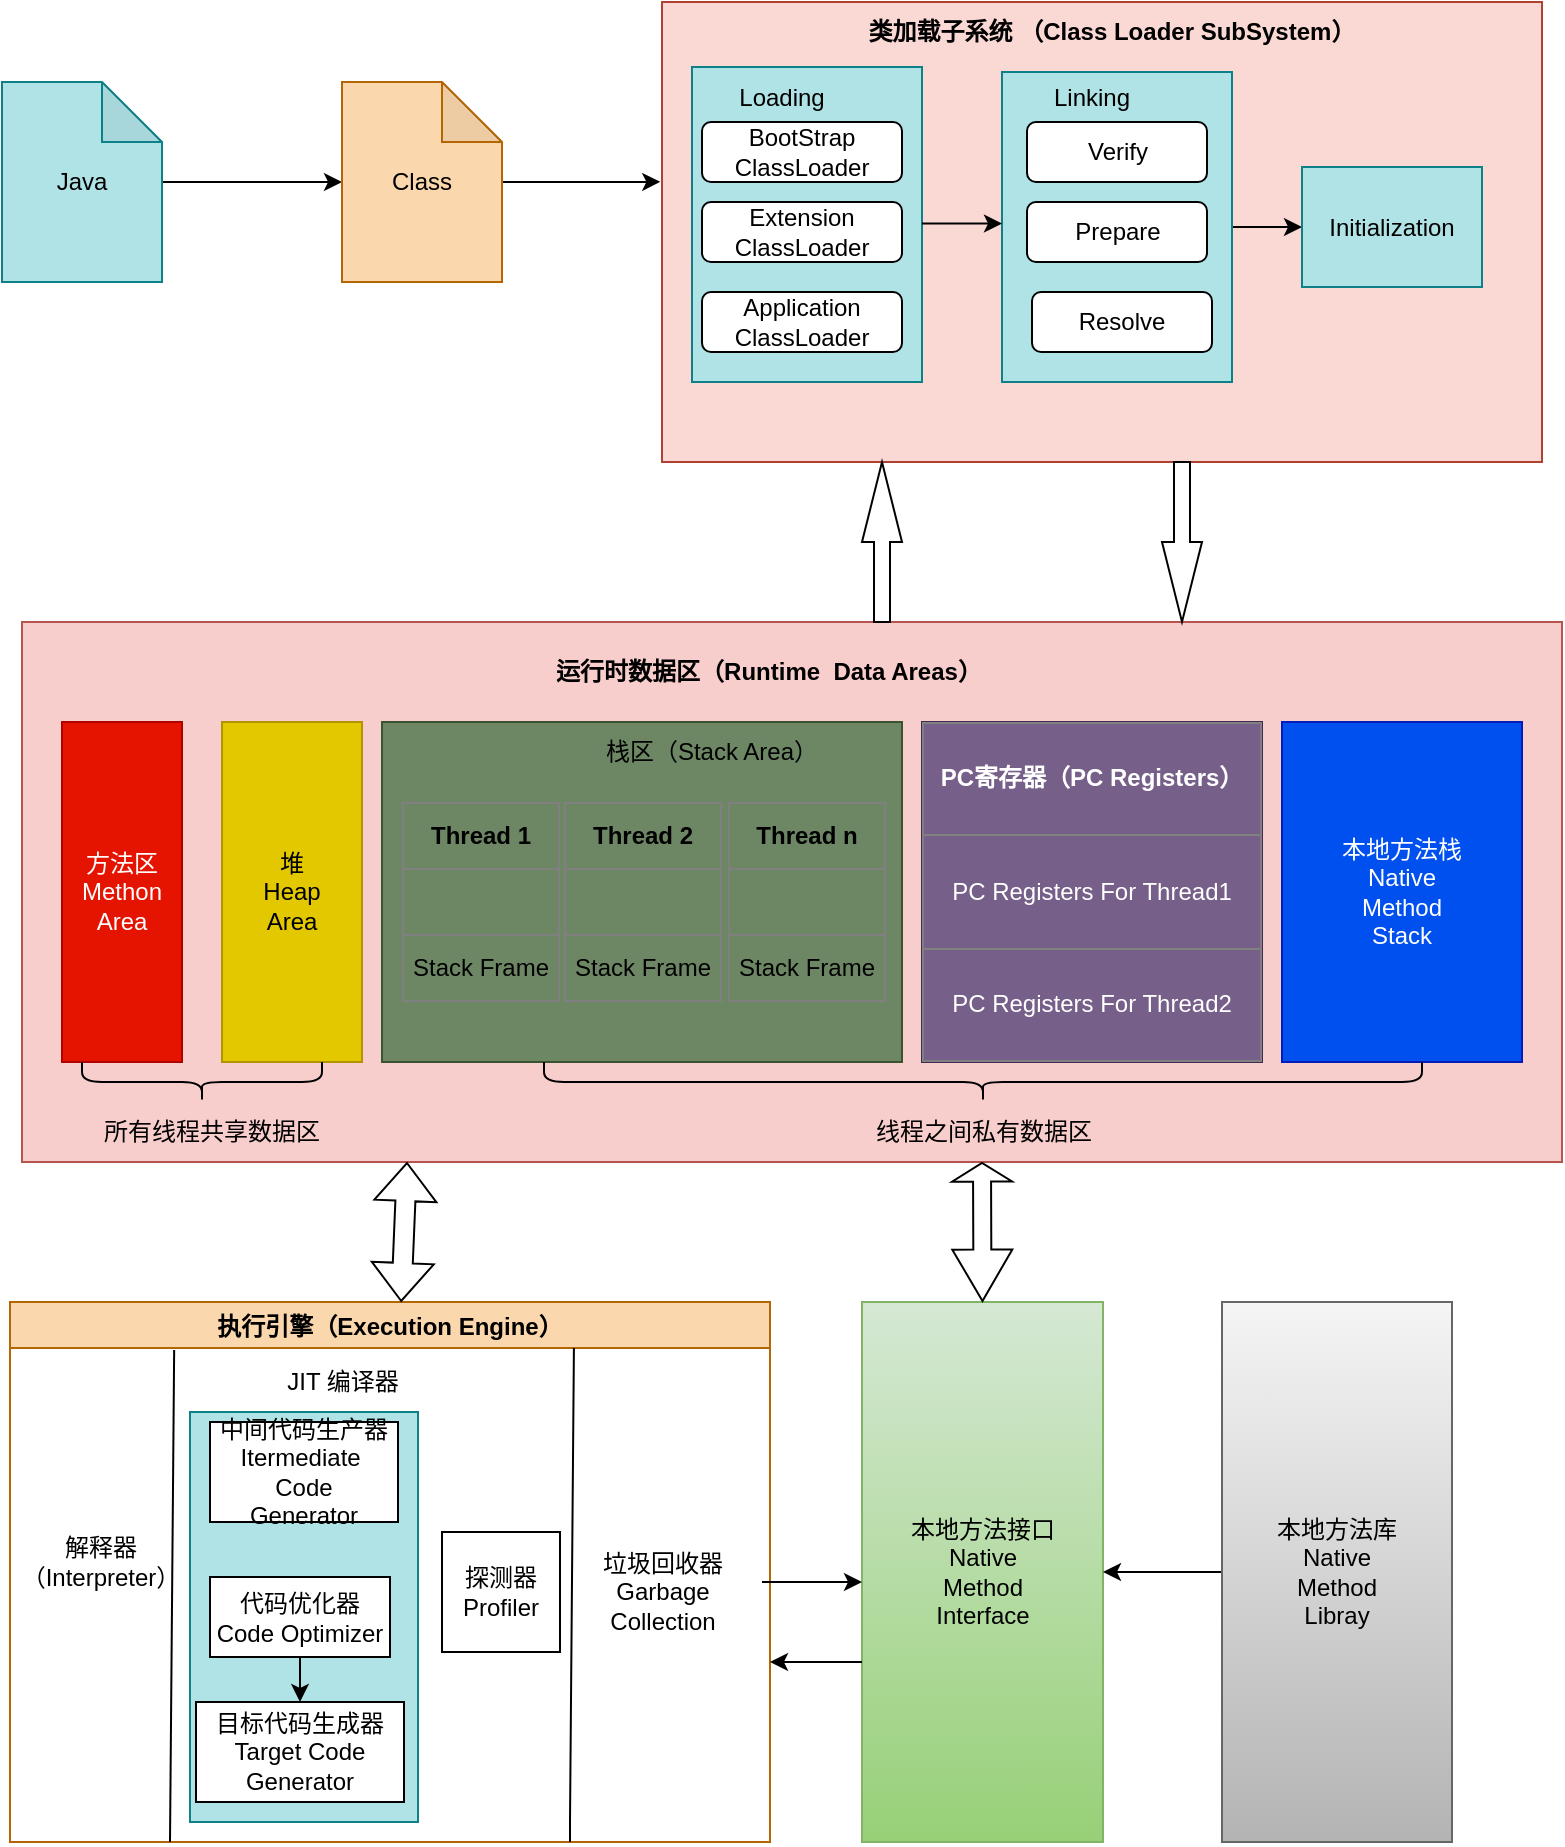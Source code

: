 <mxfile version="15.9.4" type="github">
  <diagram id="ina5q-MMzBwLPQNnRXQV" name="第 1 页">
    <mxGraphModel dx="1422" dy="762" grid="1" gridSize="10" guides="1" tooltips="1" connect="1" arrows="1" fold="1" page="1" pageScale="1" pageWidth="827" pageHeight="1169" math="0" shadow="0">
      <root>
        <mxCell id="0" />
        <mxCell id="1" parent="0" />
        <mxCell id="_j4ldURv0qFXSPAYDD44-5" value="" style="rounded=0;whiteSpace=wrap;html=1;fillColor=#fad9d5;strokeColor=#ae4132;" vertex="1" parent="1">
          <mxGeometry x="360" y="10" width="440" height="230" as="geometry" />
        </mxCell>
        <mxCell id="_j4ldURv0qFXSPAYDD44-26" value="" style="edgeStyle=orthogonalEdgeStyle;rounded=0;orthogonalLoop=1;jettySize=auto;html=1;" edge="1" parent="1" source="_j4ldURv0qFXSPAYDD44-1" target="_j4ldURv0qFXSPAYDD44-2">
          <mxGeometry relative="1" as="geometry" />
        </mxCell>
        <mxCell id="_j4ldURv0qFXSPAYDD44-1" value="Java" style="shape=note;whiteSpace=wrap;html=1;backgroundOutline=1;darkOpacity=0.05;fillColor=#b0e3e6;strokeColor=#0e8088;" vertex="1" parent="1">
          <mxGeometry x="30" y="50" width="80" height="100" as="geometry" />
        </mxCell>
        <mxCell id="_j4ldURv0qFXSPAYDD44-28" value="" style="edgeStyle=orthogonalEdgeStyle;rounded=0;orthogonalLoop=1;jettySize=auto;html=1;entryX=-0.002;entryY=0.391;entryDx=0;entryDy=0;entryPerimeter=0;" edge="1" parent="1" source="_j4ldURv0qFXSPAYDD44-2" target="_j4ldURv0qFXSPAYDD44-5">
          <mxGeometry relative="1" as="geometry">
            <mxPoint x="350" y="100" as="targetPoint" />
          </mxGeometry>
        </mxCell>
        <mxCell id="_j4ldURv0qFXSPAYDD44-2" value="Class" style="shape=note;whiteSpace=wrap;html=1;backgroundOutline=1;darkOpacity=0.05;fillColor=#fad7ac;strokeColor=#b46504;" vertex="1" parent="1">
          <mxGeometry x="200" y="50" width="80" height="100" as="geometry" />
        </mxCell>
        <mxCell id="_j4ldURv0qFXSPAYDD44-6" value="" style="rounded=0;whiteSpace=wrap;html=1;fillColor=#b0e3e6;strokeColor=#0e8088;" vertex="1" parent="1">
          <mxGeometry x="375" y="42.5" width="115" height="157.5" as="geometry" />
        </mxCell>
        <mxCell id="_j4ldURv0qFXSPAYDD44-31" value="" style="edgeStyle=orthogonalEdgeStyle;rounded=0;orthogonalLoop=1;jettySize=auto;html=1;" edge="1" parent="1" source="_j4ldURv0qFXSPAYDD44-7" target="_j4ldURv0qFXSPAYDD44-8">
          <mxGeometry relative="1" as="geometry" />
        </mxCell>
        <mxCell id="_j4ldURv0qFXSPAYDD44-7" value="" style="rounded=0;whiteSpace=wrap;html=1;fillColor=#b0e3e6;strokeColor=#0e8088;" vertex="1" parent="1">
          <mxGeometry x="530" y="45" width="115" height="155" as="geometry" />
        </mxCell>
        <mxCell id="_j4ldURv0qFXSPAYDD44-8" value="Initialization" style="rounded=0;whiteSpace=wrap;html=1;fillColor=#b0e3e6;strokeColor=#0e8088;" vertex="1" parent="1">
          <mxGeometry x="680" y="92.5" width="90" height="60" as="geometry" />
        </mxCell>
        <mxCell id="_j4ldURv0qFXSPAYDD44-9" value="BootStrap&lt;br&gt;ClassLoader" style="rounded=1;whiteSpace=wrap;html=1;" vertex="1" parent="1">
          <mxGeometry x="380" y="70" width="100" height="30" as="geometry" />
        </mxCell>
        <mxCell id="_j4ldURv0qFXSPAYDD44-10" value="Extension&lt;br&gt;ClassLoader" style="rounded=1;whiteSpace=wrap;html=1;" vertex="1" parent="1">
          <mxGeometry x="380" y="110" width="100" height="30" as="geometry" />
        </mxCell>
        <mxCell id="_j4ldURv0qFXSPAYDD44-11" value="Application&lt;br&gt;ClassLoader" style="rounded=1;whiteSpace=wrap;html=1;" vertex="1" parent="1">
          <mxGeometry x="380" y="155" width="100" height="30" as="geometry" />
        </mxCell>
        <mxCell id="_j4ldURv0qFXSPAYDD44-12" value="Verify" style="rounded=1;whiteSpace=wrap;html=1;" vertex="1" parent="1">
          <mxGeometry x="542.5" y="70" width="90" height="30" as="geometry" />
        </mxCell>
        <mxCell id="_j4ldURv0qFXSPAYDD44-13" value="Prepare" style="rounded=1;whiteSpace=wrap;html=1;" vertex="1" parent="1">
          <mxGeometry x="542.5" y="110" width="90" height="30" as="geometry" />
        </mxCell>
        <mxCell id="_j4ldURv0qFXSPAYDD44-14" value="Resolve" style="rounded=1;whiteSpace=wrap;html=1;" vertex="1" parent="1">
          <mxGeometry x="545" y="155" width="90" height="30" as="geometry" />
        </mxCell>
        <mxCell id="_j4ldURv0qFXSPAYDD44-19" value="Linking" style="text;html=1;strokeColor=none;fillColor=none;align=center;verticalAlign=middle;whiteSpace=wrap;rounded=0;" vertex="1" parent="1">
          <mxGeometry x="545" y="42.5" width="60" height="30" as="geometry" />
        </mxCell>
        <mxCell id="_j4ldURv0qFXSPAYDD44-20" value="&lt;b&gt;类加载子系统 （&lt;/b&gt;&lt;b&gt;Class Loader SubSystem&lt;/b&gt;&lt;b&gt;）&lt;/b&gt;" style="text;html=1;strokeColor=none;fillColor=none;align=center;verticalAlign=middle;whiteSpace=wrap;rounded=0;" vertex="1" parent="1">
          <mxGeometry x="400" y="10" width="370" height="30" as="geometry" />
        </mxCell>
        <mxCell id="_j4ldURv0qFXSPAYDD44-23" value="Loading" style="text;html=1;strokeColor=none;fillColor=none;align=center;verticalAlign=middle;whiteSpace=wrap;rounded=0;" vertex="1" parent="1">
          <mxGeometry x="390" y="42.5" width="60" height="30" as="geometry" />
        </mxCell>
        <mxCell id="_j4ldURv0qFXSPAYDD44-30" value="" style="endArrow=classic;html=1;rounded=0;" edge="1" parent="1">
          <mxGeometry width="50" height="50" relative="1" as="geometry">
            <mxPoint x="490" y="120.75" as="sourcePoint" />
            <mxPoint x="530" y="120.75" as="targetPoint" />
          </mxGeometry>
        </mxCell>
        <mxCell id="_j4ldURv0qFXSPAYDD44-32" value="" style="rounded=0;whiteSpace=wrap;html=1;fillColor=#f8cecc;strokeColor=#b85450;" vertex="1" parent="1">
          <mxGeometry x="40" y="320" width="770" height="270" as="geometry" />
        </mxCell>
        <mxCell id="_j4ldURv0qFXSPAYDD44-33" value="" style="html=1;shadow=0;dashed=0;align=center;verticalAlign=middle;shape=mxgraph.arrows2.arrow;dy=0.6;dx=40;direction=south;notch=0;" vertex="1" parent="1">
          <mxGeometry x="610" y="240" width="20" height="80" as="geometry" />
        </mxCell>
        <mxCell id="_j4ldURv0qFXSPAYDD44-34" value="" style="html=1;shadow=0;dashed=0;align=center;verticalAlign=middle;shape=mxgraph.arrows2.arrow;dy=0.6;dx=40;direction=north;notch=0;" vertex="1" parent="1">
          <mxGeometry x="460" y="240" width="20" height="80" as="geometry" />
        </mxCell>
        <mxCell id="_j4ldURv0qFXSPAYDD44-35" value="&lt;b&gt;运行时数据区（Runtime&amp;nbsp; Data Areas）&lt;/b&gt;" style="text;html=1;strokeColor=none;fillColor=none;align=center;verticalAlign=middle;whiteSpace=wrap;rounded=0;" vertex="1" parent="1">
          <mxGeometry x="301" y="330" width="225" height="30" as="geometry" />
        </mxCell>
        <mxCell id="_j4ldURv0qFXSPAYDD44-38" value="" style="rounded=0;whiteSpace=wrap;html=1;fillColor=#6d8764;fontColor=#ffffff;strokeColor=#3A5431;" vertex="1" parent="1">
          <mxGeometry x="220" y="370" width="260" height="170" as="geometry" />
        </mxCell>
        <mxCell id="_j4ldURv0qFXSPAYDD44-42" value="本地方法栈&lt;br&gt;Native&lt;br&gt;Method&lt;br&gt;Stack" style="rounded=0;whiteSpace=wrap;html=1;fillColor=#0050ef;strokeColor=#001DBC;fontColor=#ffffff;" vertex="1" parent="1">
          <mxGeometry x="670" y="370" width="120" height="170" as="geometry" />
        </mxCell>
        <mxCell id="_j4ldURv0qFXSPAYDD44-43" value="&lt;span&gt;方法区&lt;/span&gt;&lt;br&gt;&lt;span&gt;Methon&lt;/span&gt;&lt;br&gt;&lt;span&gt;Area&lt;/span&gt;" style="rounded=0;whiteSpace=wrap;html=1;fillColor=#e51400;fontColor=#ffffff;strokeColor=#B20000;" vertex="1" parent="1">
          <mxGeometry x="60" y="370" width="60" height="170" as="geometry" />
        </mxCell>
        <mxCell id="_j4ldURv0qFXSPAYDD44-44" value="&lt;span&gt;堆&lt;/span&gt;&lt;br&gt;&lt;span&gt;Heap&lt;/span&gt;&lt;br&gt;&lt;span&gt;Area&lt;/span&gt;" style="rounded=0;whiteSpace=wrap;html=1;fillColor=#e3c800;fontColor=#000000;strokeColor=#B09500;" vertex="1" parent="1">
          <mxGeometry x="140" y="370" width="70" height="170" as="geometry" />
        </mxCell>
        <mxCell id="_j4ldURv0qFXSPAYDD44-45" value="栈区（Stack Area）" style="text;html=1;strokeColor=none;fillColor=none;align=center;verticalAlign=middle;whiteSpace=wrap;rounded=0;" vertex="1" parent="1">
          <mxGeometry x="320" y="370" width="130" height="30" as="geometry" />
        </mxCell>
        <mxCell id="_j4ldURv0qFXSPAYDD44-46" value="&lt;table border=&quot;1&quot; width=&quot;100%&quot; cellpadding=&quot;4&quot; style=&quot;width: 100% ; height: 100% ; border-collapse: collapse&quot;&gt;&lt;tbody&gt;&lt;tr&gt;&lt;th align=&quot;center&quot;&gt;Thread 1&lt;/th&gt;&lt;/tr&gt;&lt;tr&gt;&lt;td align=&quot;center&quot;&gt;&lt;br&gt;&lt;/td&gt;&lt;/tr&gt;&lt;tr&gt;&lt;td align=&quot;center&quot;&gt;Stack Frame&lt;/td&gt;&lt;/tr&gt;&lt;/tbody&gt;&lt;/table&gt;" style="text;html=1;strokeColor=none;fillColor=none;overflow=fill;" vertex="1" parent="1">
          <mxGeometry x="230" y="410" width="79" height="100" as="geometry" />
        </mxCell>
        <mxCell id="_j4ldURv0qFXSPAYDD44-47" value="&lt;table border=&quot;1&quot; width=&quot;100%&quot; cellpadding=&quot;4&quot; style=&quot;width: 100% ; height: 100% ; border-collapse: collapse&quot;&gt;&lt;tbody&gt;&lt;tr&gt;&lt;th align=&quot;center&quot;&gt;Thread 2&lt;/th&gt;&lt;/tr&gt;&lt;tr&gt;&lt;td align=&quot;center&quot;&gt;&lt;br&gt;&lt;/td&gt;&lt;/tr&gt;&lt;tr&gt;&lt;td align=&quot;center&quot;&gt;Stack Frame&lt;/td&gt;&lt;/tr&gt;&lt;/tbody&gt;&lt;/table&gt;" style="text;html=1;strokeColor=none;fillColor=none;overflow=fill;" vertex="1" parent="1">
          <mxGeometry x="311" y="410" width="79" height="100" as="geometry" />
        </mxCell>
        <mxCell id="_j4ldURv0qFXSPAYDD44-48" value="&lt;table border=&quot;1&quot; width=&quot;100%&quot; cellpadding=&quot;4&quot; style=&quot;width: 100% ; height: 100% ; border-collapse: collapse&quot;&gt;&lt;tbody&gt;&lt;tr&gt;&lt;th align=&quot;center&quot;&gt;Thread n&lt;/th&gt;&lt;/tr&gt;&lt;tr&gt;&lt;td align=&quot;center&quot;&gt;&lt;br&gt;&lt;/td&gt;&lt;/tr&gt;&lt;tr&gt;&lt;td align=&quot;center&quot;&gt;Stack Frame&lt;/td&gt;&lt;/tr&gt;&lt;/tbody&gt;&lt;/table&gt;" style="text;html=1;strokeColor=none;fillColor=none;overflow=fill;" vertex="1" parent="1">
          <mxGeometry x="393" y="410" width="79" height="100" as="geometry" />
        </mxCell>
        <mxCell id="_j4ldURv0qFXSPAYDD44-49" value="&lt;table border=&quot;1&quot; width=&quot;100%&quot; cellpadding=&quot;4&quot; style=&quot;width: 100% ; height: 100% ; border-collapse: collapse&quot;&gt;&lt;tbody&gt;&lt;tr&gt;&lt;th align=&quot;center&quot;&gt;PC寄存器（PC Registers）&lt;/th&gt;&lt;/tr&gt;&lt;tr&gt;&lt;td align=&quot;center&quot;&gt;PC Registers For Thread1&lt;/td&gt;&lt;/tr&gt;&lt;tr&gt;&lt;td align=&quot;center&quot;&gt;PC Registers For Thread2&lt;br&gt;&lt;/td&gt;&lt;/tr&gt;&lt;/tbody&gt;&lt;/table&gt;" style="text;html=1;strokeColor=#432D57;fillColor=#76608a;overflow=fill;fontColor=#ffffff;" vertex="1" parent="1">
          <mxGeometry x="490" y="370" width="170" height="170" as="geometry" />
        </mxCell>
        <mxCell id="_j4ldURv0qFXSPAYDD44-54" value="" style="shape=curlyBracket;whiteSpace=wrap;html=1;rounded=1;direction=north;" vertex="1" parent="1">
          <mxGeometry x="70" y="540" width="120" height="20" as="geometry" />
        </mxCell>
        <mxCell id="_j4ldURv0qFXSPAYDD44-57" value="" style="shape=curlyBracket;whiteSpace=wrap;html=1;rounded=1;direction=north;" vertex="1" parent="1">
          <mxGeometry x="301" y="540" width="439" height="20" as="geometry" />
        </mxCell>
        <mxCell id="_j4ldURv0qFXSPAYDD44-60" value="所有线程共享数据区" style="text;html=1;strokeColor=none;fillColor=none;align=center;verticalAlign=middle;whiteSpace=wrap;rounded=0;" vertex="1" parent="1">
          <mxGeometry x="80" y="560" width="110" height="30" as="geometry" />
        </mxCell>
        <mxCell id="_j4ldURv0qFXSPAYDD44-61" value="线程之间私有数据区" style="text;html=1;strokeColor=none;fillColor=none;align=center;verticalAlign=middle;whiteSpace=wrap;rounded=0;" vertex="1" parent="1">
          <mxGeometry x="460.5" y="560" width="120" height="30" as="geometry" />
        </mxCell>
        <mxCell id="_j4ldURv0qFXSPAYDD44-62" value="执行引擎（Execution Engine）" style="swimlane;fillColor=#fad7ac;strokeColor=#b46504;" vertex="1" parent="1">
          <mxGeometry x="34" y="660" width="380" height="270" as="geometry">
            <mxRectangle x="40" y="670" width="210" height="23" as="alternateBounds" />
          </mxGeometry>
        </mxCell>
        <mxCell id="_j4ldURv0qFXSPAYDD44-67" value="" style="endArrow=none;html=1;rounded=0;entryX=0.216;entryY=0.089;entryDx=0;entryDy=0;entryPerimeter=0;" edge="1" parent="_j4ldURv0qFXSPAYDD44-62" target="_j4ldURv0qFXSPAYDD44-62">
          <mxGeometry width="50" height="50" relative="1" as="geometry">
            <mxPoint x="80" y="270" as="sourcePoint" />
            <mxPoint x="80" y="30" as="targetPoint" />
          </mxGeometry>
        </mxCell>
        <mxCell id="_j4ldURv0qFXSPAYDD44-68" value="" style="endArrow=none;html=1;rounded=0;entryX=0.742;entryY=0.085;entryDx=0;entryDy=0;entryPerimeter=0;" edge="1" parent="_j4ldURv0qFXSPAYDD44-62" target="_j4ldURv0qFXSPAYDD44-62">
          <mxGeometry width="50" height="50" relative="1" as="geometry">
            <mxPoint x="280" y="270" as="sourcePoint" />
            <mxPoint x="280" y="30" as="targetPoint" />
            <Array as="points">
              <mxPoint x="280" y="260" />
            </Array>
          </mxGeometry>
        </mxCell>
        <mxCell id="_j4ldURv0qFXSPAYDD44-69" value="解释器&lt;br&gt;（Interpreter）" style="text;html=1;align=center;verticalAlign=middle;resizable=0;points=[];autosize=1;strokeColor=none;fillColor=none;" vertex="1" parent="_j4ldURv0qFXSPAYDD44-62">
          <mxGeometry y="115" width="90" height="30" as="geometry" />
        </mxCell>
        <mxCell id="_j4ldURv0qFXSPAYDD44-71" value="" style="rounded=0;whiteSpace=wrap;html=1;fillColor=#b0e3e6;strokeColor=#0e8088;" vertex="1" parent="_j4ldURv0qFXSPAYDD44-62">
          <mxGeometry x="90" y="55" width="114" height="205" as="geometry" />
        </mxCell>
        <mxCell id="_j4ldURv0qFXSPAYDD44-72" value="探测器&lt;br&gt;Profiler" style="rounded=0;whiteSpace=wrap;html=1;" vertex="1" parent="_j4ldURv0qFXSPAYDD44-62">
          <mxGeometry x="216" y="115" width="59" height="60" as="geometry" />
        </mxCell>
        <mxCell id="_j4ldURv0qFXSPAYDD44-73" value="垃圾回收器&lt;br&gt;Garbage&lt;br&gt;Collection" style="text;html=1;align=center;verticalAlign=middle;resizable=0;points=[];autosize=1;strokeColor=none;fillColor=none;" vertex="1" parent="_j4ldURv0qFXSPAYDD44-62">
          <mxGeometry x="286" y="120" width="80" height="50" as="geometry" />
        </mxCell>
        <mxCell id="_j4ldURv0qFXSPAYDD44-74" value="中间代码生产器&lt;br&gt;Itermediate&amp;nbsp;&lt;br&gt;Code&lt;br&gt;Generator" style="rounded=0;whiteSpace=wrap;html=1;" vertex="1" parent="_j4ldURv0qFXSPAYDD44-62">
          <mxGeometry x="100" y="60" width="94" height="50" as="geometry" />
        </mxCell>
        <mxCell id="_j4ldURv0qFXSPAYDD44-79" value="" style="edgeStyle=orthogonalEdgeStyle;rounded=0;orthogonalLoop=1;jettySize=auto;html=1;" edge="1" parent="_j4ldURv0qFXSPAYDD44-62" source="_j4ldURv0qFXSPAYDD44-75" target="_j4ldURv0qFXSPAYDD44-76">
          <mxGeometry relative="1" as="geometry" />
        </mxCell>
        <mxCell id="_j4ldURv0qFXSPAYDD44-75" value="代码优化器&lt;br&gt;Code Optimizer" style="rounded=0;whiteSpace=wrap;html=1;" vertex="1" parent="_j4ldURv0qFXSPAYDD44-62">
          <mxGeometry x="100" y="137.5" width="90" height="40" as="geometry" />
        </mxCell>
        <mxCell id="_j4ldURv0qFXSPAYDD44-76" value="目标代码生成器&lt;br&gt;Target Code&lt;br&gt;Generator" style="rounded=0;whiteSpace=wrap;html=1;" vertex="1" parent="_j4ldURv0qFXSPAYDD44-62">
          <mxGeometry x="93" y="200" width="104" height="50" as="geometry" />
        </mxCell>
        <mxCell id="_j4ldURv0qFXSPAYDD44-63" value="本地方法接口&lt;br&gt;Native&lt;br&gt;Method&lt;br&gt;Interface" style="rounded=0;whiteSpace=wrap;html=1;fillColor=#d5e8d4;gradientColor=#97d077;strokeColor=#82b366;" vertex="1" parent="1">
          <mxGeometry x="460" y="660" width="120.5" height="270" as="geometry" />
        </mxCell>
        <mxCell id="_j4ldURv0qFXSPAYDD44-81" value="" style="edgeStyle=orthogonalEdgeStyle;rounded=0;orthogonalLoop=1;jettySize=auto;html=1;" edge="1" parent="1" source="_j4ldURv0qFXSPAYDD44-64" target="_j4ldURv0qFXSPAYDD44-63">
          <mxGeometry relative="1" as="geometry" />
        </mxCell>
        <mxCell id="_j4ldURv0qFXSPAYDD44-64" value="本地方法库&lt;br&gt;Native&lt;br&gt;Method&lt;br&gt;Libray" style="rounded=0;whiteSpace=wrap;html=1;fillColor=#f5f5f5;gradientColor=#b3b3b3;strokeColor=#666666;" vertex="1" parent="1">
          <mxGeometry x="640" y="660" width="115" height="270" as="geometry" />
        </mxCell>
        <mxCell id="_j4ldURv0qFXSPAYDD44-70" value="JIT 编译器" style="text;html=1;align=center;verticalAlign=middle;resizable=0;points=[];autosize=1;strokeColor=none;fillColor=none;" vertex="1" parent="1">
          <mxGeometry x="165" y="690" width="70" height="20" as="geometry" />
        </mxCell>
        <mxCell id="_j4ldURv0qFXSPAYDD44-83" value="" style="endArrow=classic;html=1;rounded=0;" edge="1" parent="1">
          <mxGeometry width="50" height="50" relative="1" as="geometry">
            <mxPoint x="410" y="800" as="sourcePoint" />
            <mxPoint x="460" y="800" as="targetPoint" />
          </mxGeometry>
        </mxCell>
        <mxCell id="_j4ldURv0qFXSPAYDD44-84" value="" style="endArrow=classic;html=1;rounded=0;" edge="1" parent="1">
          <mxGeometry width="50" height="50" relative="1" as="geometry">
            <mxPoint x="460" y="840" as="sourcePoint" />
            <mxPoint x="414" y="840" as="targetPoint" />
          </mxGeometry>
        </mxCell>
        <mxCell id="_j4ldURv0qFXSPAYDD44-85" value="" style="shape=flexArrow;endArrow=classic;startArrow=classic;html=1;rounded=0;entryX=0.25;entryY=1;entryDx=0;entryDy=0;" edge="1" parent="1" source="_j4ldURv0qFXSPAYDD44-62" target="_j4ldURv0qFXSPAYDD44-32">
          <mxGeometry width="100" height="100" relative="1" as="geometry">
            <mxPoint x="210" y="690" as="sourcePoint" />
            <mxPoint x="310" y="590" as="targetPoint" />
          </mxGeometry>
        </mxCell>
        <mxCell id="_j4ldURv0qFXSPAYDD44-87" value="" style="shape=flexArrow;endArrow=classic;startArrow=classic;html=1;rounded=0;exitX=0.5;exitY=0;exitDx=0;exitDy=0;width=9;endSize=2.77;startSize=8.24;" edge="1" parent="1" source="_j4ldURv0qFXSPAYDD44-63">
          <mxGeometry width="100" height="100" relative="1" as="geometry">
            <mxPoint x="526" y="670" as="sourcePoint" />
            <mxPoint x="520" y="590" as="targetPoint" />
          </mxGeometry>
        </mxCell>
      </root>
    </mxGraphModel>
  </diagram>
</mxfile>
